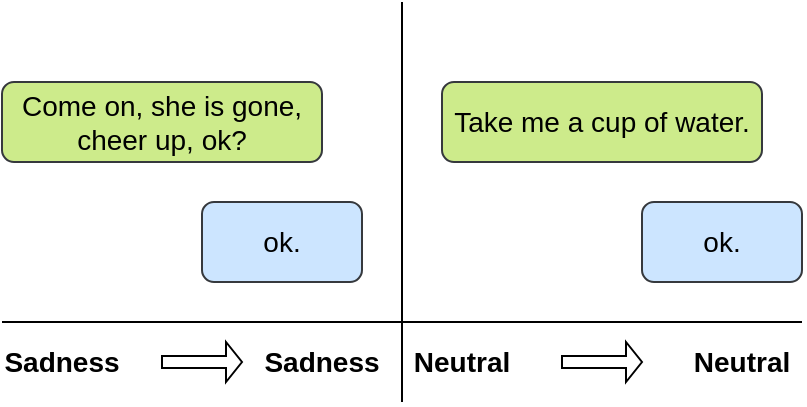 <mxfile version="15.3.2" type="github">
  <diagram id="GUARsNJA_cFelt5hUoZr" name="Page-1">
    <mxGraphModel dx="2066" dy="1072" grid="1" gridSize="10" guides="1" tooltips="1" connect="1" arrows="1" fold="1" page="1" pageScale="1" pageWidth="827" pageHeight="1169" math="0" shadow="0">
      <root>
        <mxCell id="0" />
        <mxCell id="1" parent="0" />
        <mxCell id="5cnYhcWNnVgeZXv-qOHH-1" value="&lt;font style=&quot;font-size: 14px&quot;&gt;Come on, she is gone, cheer up, ok?&lt;/font&gt;" style="rounded=1;whiteSpace=wrap;html=1;fillColor=#cdeb8b;strokeColor=#36393d;" vertex="1" parent="1">
          <mxGeometry x="80" y="360" width="160" height="40" as="geometry" />
        </mxCell>
        <mxCell id="5cnYhcWNnVgeZXv-qOHH-2" value="&lt;font style=&quot;font-size: 14px&quot;&gt;ok.&lt;/font&gt;" style="rounded=1;whiteSpace=wrap;html=1;fillColor=#cce5ff;strokeColor=#36393d;" vertex="1" parent="1">
          <mxGeometry x="180" y="420" width="80" height="40" as="geometry" />
        </mxCell>
        <mxCell id="5cnYhcWNnVgeZXv-qOHH-3" value="&lt;font style=&quot;font-size: 14px&quot;&gt;Take me a cup of water.&lt;/font&gt;" style="rounded=1;whiteSpace=wrap;html=1;fillColor=#cdeb8b;strokeColor=#36393d;" vertex="1" parent="1">
          <mxGeometry x="300" y="360" width="160" height="40" as="geometry" />
        </mxCell>
        <mxCell id="5cnYhcWNnVgeZXv-qOHH-4" value="&lt;font style=&quot;font-size: 14px&quot;&gt;ok.&lt;/font&gt;" style="rounded=1;whiteSpace=wrap;html=1;fillColor=#cce5ff;strokeColor=#36393d;" vertex="1" parent="1">
          <mxGeometry x="400" y="420" width="80" height="40" as="geometry" />
        </mxCell>
        <mxCell id="5cnYhcWNnVgeZXv-qOHH-5" value="" style="endArrow=none;html=1;" edge="1" parent="1">
          <mxGeometry width="50" height="50" relative="1" as="geometry">
            <mxPoint x="280" y="520" as="sourcePoint" />
            <mxPoint x="280" y="320" as="targetPoint" />
          </mxGeometry>
        </mxCell>
        <mxCell id="5cnYhcWNnVgeZXv-qOHH-6" value="" style="endArrow=none;html=1;" edge="1" parent="1">
          <mxGeometry width="50" height="50" relative="1" as="geometry">
            <mxPoint x="80" y="480" as="sourcePoint" />
            <mxPoint x="480" y="480" as="targetPoint" />
          </mxGeometry>
        </mxCell>
        <mxCell id="5cnYhcWNnVgeZXv-qOHH-7" value="&lt;font style=&quot;font-size: 14px&quot;&gt;&lt;b&gt;Sadness&lt;/b&gt;&lt;/font&gt;" style="text;html=1;strokeColor=none;fillColor=none;align=center;verticalAlign=middle;whiteSpace=wrap;rounded=0;" vertex="1" parent="1">
          <mxGeometry x="90" y="490" width="40" height="20" as="geometry" />
        </mxCell>
        <mxCell id="5cnYhcWNnVgeZXv-qOHH-9" value="&lt;font style=&quot;font-size: 14px&quot;&gt;&lt;b&gt;Sadness&lt;/b&gt;&lt;/font&gt;" style="text;html=1;strokeColor=none;fillColor=none;align=center;verticalAlign=middle;whiteSpace=wrap;rounded=0;" vertex="1" parent="1">
          <mxGeometry x="220" y="490" width="40" height="20" as="geometry" />
        </mxCell>
        <mxCell id="5cnYhcWNnVgeZXv-qOHH-10" value="&lt;font style=&quot;font-size: 14px&quot;&gt;&lt;b&gt;Neutral&lt;/b&gt;&lt;/font&gt;" style="text;html=1;strokeColor=none;fillColor=none;align=center;verticalAlign=middle;whiteSpace=wrap;rounded=0;" vertex="1" parent="1">
          <mxGeometry x="290" y="490" width="40" height="20" as="geometry" />
        </mxCell>
        <mxCell id="5cnYhcWNnVgeZXv-qOHH-12" value="&lt;font style=&quot;font-size: 14px&quot;&gt;&lt;b&gt;Neutral&lt;/b&gt;&lt;/font&gt;" style="text;html=1;strokeColor=none;fillColor=none;align=center;verticalAlign=middle;whiteSpace=wrap;rounded=0;" vertex="1" parent="1">
          <mxGeometry x="430" y="490" width="40" height="20" as="geometry" />
        </mxCell>
        <mxCell id="5cnYhcWNnVgeZXv-qOHH-14" value="" style="shape=singleArrow;whiteSpace=wrap;html=1;" vertex="1" parent="1">
          <mxGeometry x="360" y="490" width="40" height="20" as="geometry" />
        </mxCell>
        <mxCell id="5cnYhcWNnVgeZXv-qOHH-16" value="" style="shape=singleArrow;whiteSpace=wrap;html=1;" vertex="1" parent="1">
          <mxGeometry x="160" y="490" width="40" height="20" as="geometry" />
        </mxCell>
      </root>
    </mxGraphModel>
  </diagram>
</mxfile>
